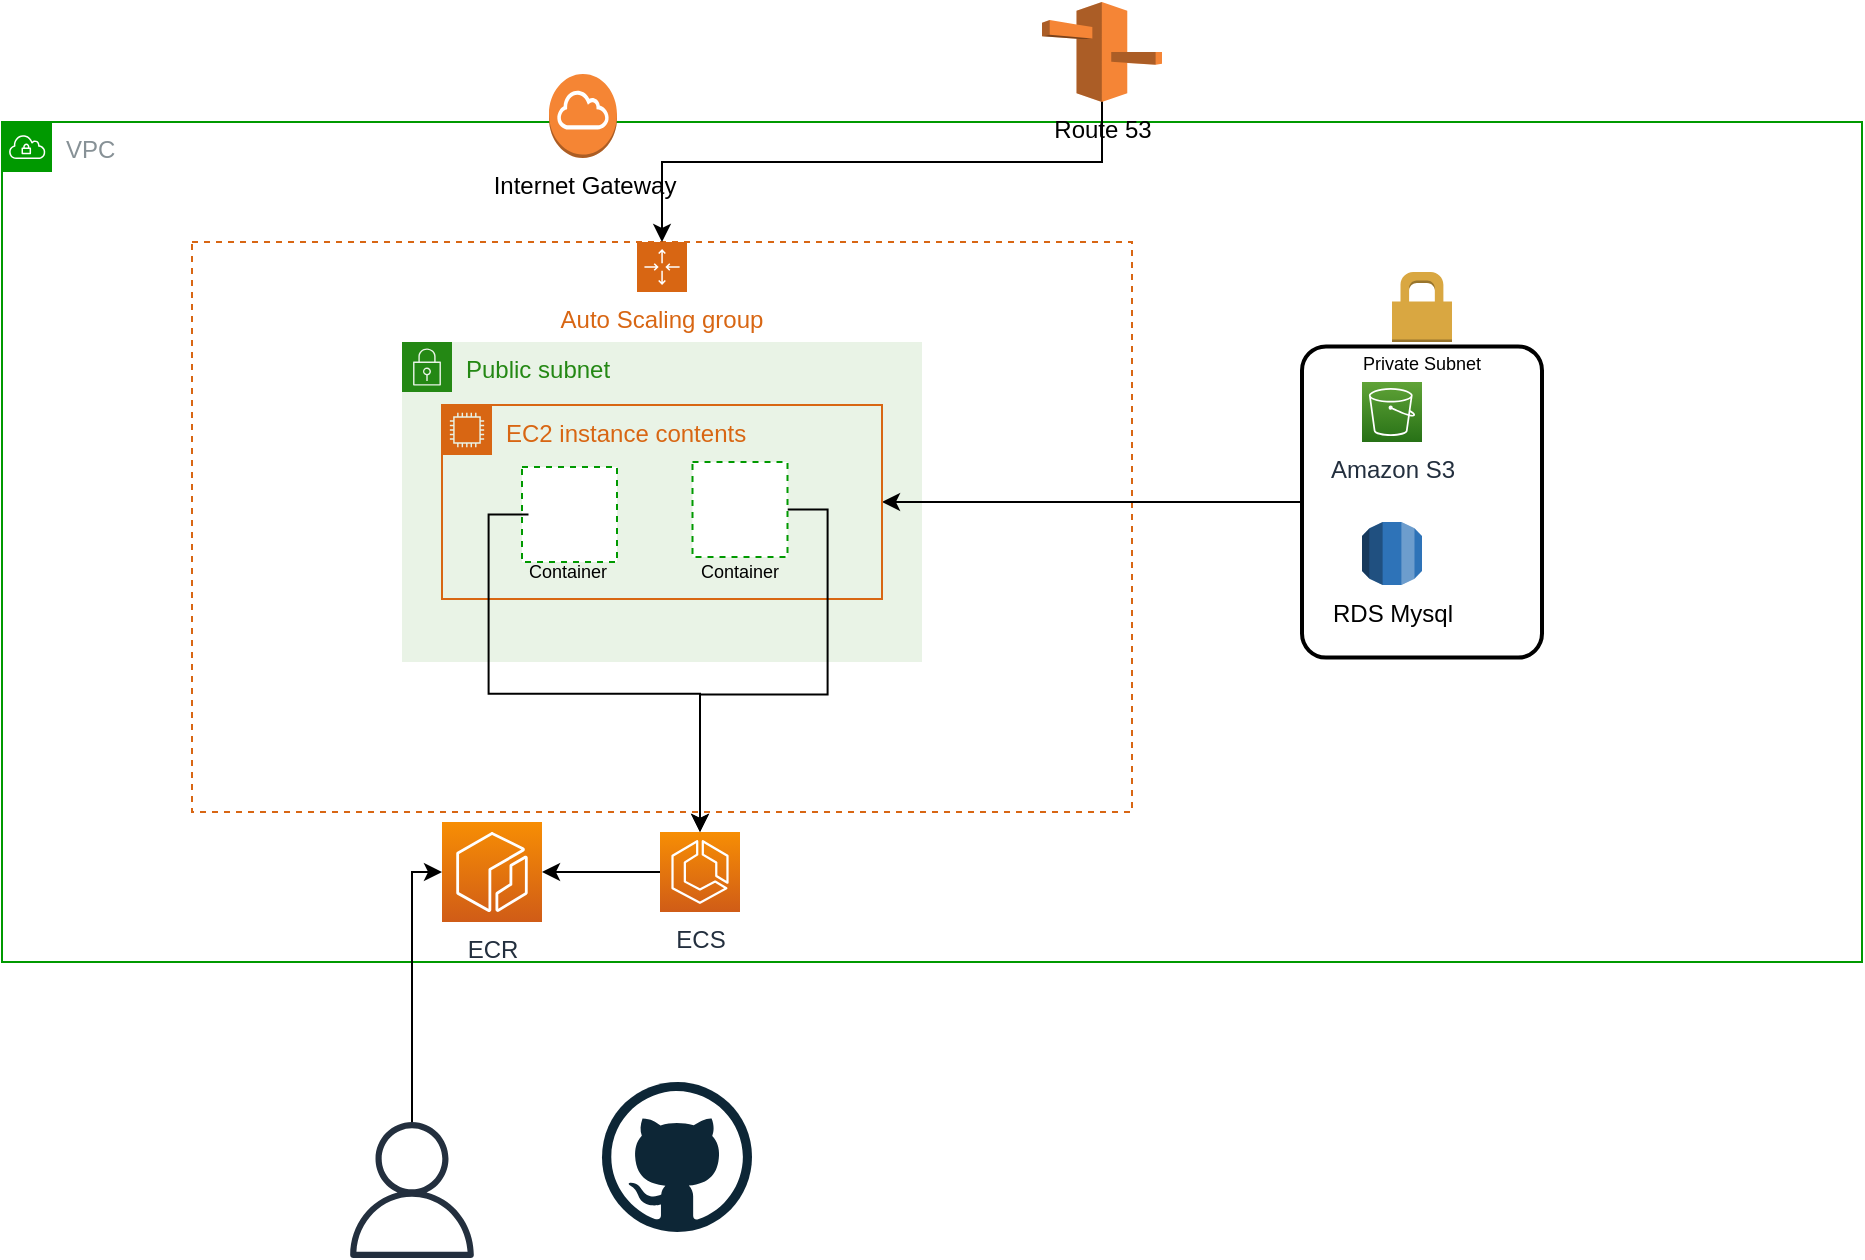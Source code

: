 <mxfile version="14.1.8" type="github"><diagram id="Ht1M8jgEwFfnCIfOTk4-" name="Page-1"><mxGraphModel dx="901" dy="844" grid="1" gridSize="10" guides="1" tooltips="1" connect="1" arrows="1" fold="1" page="1" pageScale="1" pageWidth="1169" pageHeight="827" math="0" shadow="0"><root><mxCell id="0"/><mxCell id="1" parent="0"/><mxCell id="80oOBuQybgI6wOpb_mNg-19" value="" style="rounded=1;arcSize=10;dashed=0;fillColor=none;gradientColor=none;strokeWidth=2;" vertex="1" parent="1"><mxGeometry x="740" y="202.19" width="120" height="155.62" as="geometry"/></mxCell><mxCell id="80oOBuQybgI6wOpb_mNg-32" value="Public subnet" style="points=[[0,0],[0.25,0],[0.5,0],[0.75,0],[1,0],[1,0.25],[1,0.5],[1,0.75],[1,1],[0.75,1],[0.5,1],[0.25,1],[0,1],[0,0.75],[0,0.5],[0,0.25]];outlineConnect=0;gradientColor=none;html=1;whiteSpace=wrap;fontSize=12;fontStyle=0;shape=mxgraph.aws4.group;grIcon=mxgraph.aws4.group_security_group;grStroke=0;strokeColor=#248814;fillColor=#E9F3E6;verticalAlign=top;align=left;spacingLeft=30;fontColor=#248814;dashed=0;" vertex="1" parent="1"><mxGeometry x="290" y="200" width="260" height="160" as="geometry"/></mxCell><mxCell id="80oOBuQybgI6wOpb_mNg-7" value="VPC" style="outlineConnect=0;gradientColor=none;html=1;whiteSpace=wrap;fontSize=12;fontStyle=0;shape=mxgraph.aws4.group;grIcon=mxgraph.aws4.group_vpc;fillColor=none;verticalAlign=top;align=left;spacingLeft=30;fontColor=#879196;dashed=0;strokeColor=#009900;" vertex="1" parent="1"><mxGeometry x="90" y="90" width="930" height="420" as="geometry"/></mxCell><mxCell id="80oOBuQybgI6wOpb_mNg-1" value="Auto Scaling group" style="points=[[0,0],[0.25,0],[0.5,0],[0.75,0],[1,0],[1,0.25],[1,0.5],[1,0.75],[1,1],[0.75,1],[0.5,1],[0.25,1],[0,1],[0,0.75],[0,0.5],[0,0.25]];outlineConnect=0;gradientColor=none;html=1;whiteSpace=wrap;fontSize=12;fontStyle=0;shape=mxgraph.aws4.groupCenter;grIcon=mxgraph.aws4.group_auto_scaling_group;grStroke=1;strokeColor=#D86613;fillColor=none;verticalAlign=top;align=center;fontColor=#D86613;dashed=1;spacingTop=25;" vertex="1" parent="1"><mxGeometry x="185" y="150" width="470" height="285" as="geometry"/></mxCell><mxCell id="UEzPUAAOIrF-is8g5C7q-116" value="Amazon S3" style="outlineConnect=0;fontColor=#232F3E;gradientColor=#60A337;gradientDirection=north;fillColor=#277116;strokeColor=#ffffff;dashed=0;verticalLabelPosition=bottom;verticalAlign=top;align=center;html=1;fontSize=12;fontStyle=0;aspect=fixed;shape=mxgraph.aws4.resourceIcon;resIcon=mxgraph.aws4.s3;labelBackgroundColor=#ffffff;" parent="1" vertex="1"><mxGeometry x="770" y="220" width="30" height="30" as="geometry"/></mxCell><mxCell id="80oOBuQybgI6wOpb_mNg-3" value="ECR" style="outlineConnect=0;fontColor=#232F3E;gradientColor=#F78E04;gradientDirection=north;fillColor=#D05C17;strokeColor=#ffffff;dashed=0;verticalLabelPosition=bottom;verticalAlign=top;align=center;html=1;fontSize=12;fontStyle=0;aspect=fixed;shape=mxgraph.aws4.resourceIcon;resIcon=mxgraph.aws4.ecr;" vertex="1" parent="1"><mxGeometry x="310" y="440" width="50" height="50" as="geometry"/></mxCell><mxCell id="80oOBuQybgI6wOpb_mNg-31" value="" style="edgeStyle=orthogonalEdgeStyle;rounded=0;orthogonalLoop=1;jettySize=auto;html=1;" edge="1" parent="1" source="80oOBuQybgI6wOpb_mNg-4" target="80oOBuQybgI6wOpb_mNg-3"><mxGeometry relative="1" as="geometry"/></mxCell><mxCell id="80oOBuQybgI6wOpb_mNg-4" value="ECS" style="outlineConnect=0;fontColor=#232F3E;gradientColor=#F78E04;gradientDirection=north;fillColor=#D05C17;strokeColor=#ffffff;dashed=0;verticalLabelPosition=bottom;verticalAlign=top;align=center;html=1;fontSize=12;fontStyle=0;aspect=fixed;shape=mxgraph.aws4.resourceIcon;resIcon=mxgraph.aws4.ecs;" vertex="1" parent="1"><mxGeometry x="419" y="445" width="40" height="40" as="geometry"/></mxCell><mxCell id="80oOBuQybgI6wOpb_mNg-8" value="" style="dashed=0;outlineConnect=0;html=1;align=center;labelPosition=center;verticalLabelPosition=bottom;verticalAlign=top;shape=mxgraph.weblogos.github" vertex="1" parent="1"><mxGeometry x="390" y="570" width="75" height="75" as="geometry"/></mxCell><mxCell id="80oOBuQybgI6wOpb_mNg-9" value="RDS Mysql" style="outlineConnect=0;dashed=0;verticalLabelPosition=bottom;verticalAlign=top;align=center;html=1;shape=mxgraph.aws3.rds;fillColor=#2E73B8;gradientColor=none;" vertex="1" parent="1"><mxGeometry x="770" y="290" width="30" height="31.5" as="geometry"/></mxCell><mxCell id="80oOBuQybgI6wOpb_mNg-14" style="edgeStyle=orthogonalEdgeStyle;rounded=0;orthogonalLoop=1;jettySize=auto;html=1;exitX=0.5;exitY=1;exitDx=0;exitDy=0;exitPerimeter=0;" edge="1" parent="1" source="80oOBuQybgI6wOpb_mNg-12" target="80oOBuQybgI6wOpb_mNg-1"><mxGeometry relative="1" as="geometry"><Array as="points"><mxPoint x="640" y="66"/><mxPoint x="640" y="110"/><mxPoint x="440" y="110"/></Array></mxGeometry></mxCell><mxCell id="80oOBuQybgI6wOpb_mNg-12" value="Route 53" style="outlineConnect=0;dashed=0;verticalLabelPosition=bottom;verticalAlign=top;align=center;html=1;shape=mxgraph.aws3.route_53;fillColor=#F58536;gradientColor=none;" vertex="1" parent="1"><mxGeometry x="610" y="30" width="60" height="50" as="geometry"/></mxCell><mxCell id="80oOBuQybgI6wOpb_mNg-25" value="" style="edgeStyle=orthogonalEdgeStyle;rounded=0;orthogonalLoop=1;jettySize=auto;html=1;" edge="1" parent="1" source="80oOBuQybgI6wOpb_mNg-19" target="80oOBuQybgI6wOpb_mNg-33"><mxGeometry relative="1" as="geometry"/></mxCell><mxCell id="80oOBuQybgI6wOpb_mNg-20" value="" style="dashed=0;html=1;shape=mxgraph.aws3.permissions;fillColor=#D9A741;gradientColor=none;dashed=0;strokeColor=#009900;" vertex="1" parent="1"><mxGeometry x="785" y="165" width="30" height="35" as="geometry"/></mxCell><mxCell id="80oOBuQybgI6wOpb_mNg-23" style="edgeStyle=orthogonalEdgeStyle;rounded=0;orthogonalLoop=1;jettySize=auto;html=1;exitX=0.5;exitY=1;exitDx=0;exitDy=0;" edge="1" parent="1" source="80oOBuQybgI6wOpb_mNg-19" target="80oOBuQybgI6wOpb_mNg-19"><mxGeometry relative="1" as="geometry"/></mxCell><mxCell id="80oOBuQybgI6wOpb_mNg-30" value="" style="edgeStyle=orthogonalEdgeStyle;rounded=0;orthogonalLoop=1;jettySize=auto;html=1;" edge="1" parent="1" source="80oOBuQybgI6wOpb_mNg-29" target="80oOBuQybgI6wOpb_mNg-3"><mxGeometry relative="1" as="geometry"><Array as="points"><mxPoint x="295" y="560"/><mxPoint x="295" y="560"/></Array></mxGeometry></mxCell><mxCell id="80oOBuQybgI6wOpb_mNg-29" value="" style="outlineConnect=0;fontColor=#232F3E;gradientColor=none;fillColor=#232F3E;strokeColor=none;dashed=0;verticalLabelPosition=bottom;verticalAlign=top;align=center;html=1;fontSize=12;fontStyle=0;aspect=fixed;pointerEvents=1;shape=mxgraph.aws4.user;" vertex="1" parent="1"><mxGeometry x="261" y="590" width="68" height="68" as="geometry"/></mxCell><mxCell id="80oOBuQybgI6wOpb_mNg-33" value="EC2 instance contents" style="points=[[0,0],[0.25,0],[0.5,0],[0.75,0],[1,0],[1,0.25],[1,0.5],[1,0.75],[1,1],[0.75,1],[0.5,1],[0.25,1],[0,1],[0,0.75],[0,0.5],[0,0.25]];outlineConnect=0;gradientColor=none;html=1;whiteSpace=wrap;fontSize=12;fontStyle=0;shape=mxgraph.aws4.group;grIcon=mxgraph.aws4.group_ec2_instance_contents;strokeColor=#D86613;fillColor=none;verticalAlign=top;align=left;spacingLeft=30;fontColor=#D86613;dashed=0;" vertex="1" parent="1"><mxGeometry x="310" y="231.5" width="220" height="97" as="geometry"/></mxCell><mxCell id="80oOBuQybgI6wOpb_mNg-34" value="" style="shape=image;html=1;verticalAlign=top;verticalLabelPosition=bottom;labelBackgroundColor=#ffffff;imageAspect=0;aspect=fixed;image=https://cdn3.iconfinder.com/data/icons/social-media-2169/24/social_media_social_media_logo_docker-128.png;strokeColor=#009900;" vertex="1" parent="1"><mxGeometry x="261" y="357.81" width="38" height="38" as="geometry"/></mxCell><mxCell id="80oOBuQybgI6wOpb_mNg-35" value="Internet Gateway" style="outlineConnect=0;dashed=0;verticalLabelPosition=bottom;verticalAlign=top;align=center;html=1;shape=mxgraph.aws3.internet_gateway;fillColor=#F58534;gradientColor=none;strokeColor=#009900;" vertex="1" parent="1"><mxGeometry x="363.5" y="66" width="34" height="42" as="geometry"/></mxCell><mxCell id="80oOBuQybgI6wOpb_mNg-38" value="" style="whiteSpace=wrap;html=1;aspect=fixed;strokeColor=#009900;dashed=1;fontStyle=1" vertex="1" parent="1"><mxGeometry x="350" y="262.5" width="47.5" height="47.5" as="geometry"/></mxCell><mxCell id="80oOBuQybgI6wOpb_mNg-52" style="edgeStyle=orthogonalEdgeStyle;rounded=0;orthogonalLoop=1;jettySize=auto;html=1;exitX=0;exitY=0.5;exitDx=0;exitDy=0;" edge="1" parent="1" source="80oOBuQybgI6wOpb_mNg-27" target="80oOBuQybgI6wOpb_mNg-4"><mxGeometry relative="1" as="geometry"/></mxCell><mxCell id="80oOBuQybgI6wOpb_mNg-27" value="" style="shape=image;html=1;verticalAlign=top;verticalLabelPosition=bottom;labelBackgroundColor=#ffffff;imageAspect=0;aspect=fixed;image=https://cdn4.iconfinder.com/data/icons/logos-brands-5/24/nginx-128.png;strokeColor=#009900;" vertex="1" parent="1"><mxGeometry x="353.25" y="265.75" width="41" height="41" as="geometry"/></mxCell><mxCell id="80oOBuQybgI6wOpb_mNg-51" style="edgeStyle=orthogonalEdgeStyle;rounded=0;orthogonalLoop=1;jettySize=auto;html=1;exitX=1;exitY=0.5;exitDx=0;exitDy=0;" edge="1" parent="1" source="80oOBuQybgI6wOpb_mNg-42" target="80oOBuQybgI6wOpb_mNg-4"><mxGeometry relative="1" as="geometry"/></mxCell><mxCell id="80oOBuQybgI6wOpb_mNg-42" value="" style="whiteSpace=wrap;html=1;aspect=fixed;strokeColor=#009900;dashed=1;fontStyle=1" vertex="1" parent="1"><mxGeometry x="435.25" y="260" width="47.5" height="47.5" as="geometry"/></mxCell><mxCell id="80oOBuQybgI6wOpb_mNg-28" value="" style="shape=image;html=1;verticalAlign=top;verticalLabelPosition=bottom;labelBackgroundColor=#ffffff;imageAspect=0;aspect=fixed;image=https://cdn4.iconfinder.com/data/icons/logos-and-brands/512/194_Laravel_logo_logos-128.png;strokeColor=#009900;" vertex="1" parent="1"><mxGeometry x="439" y="263.75" width="40" height="40" as="geometry"/></mxCell><mxCell id="80oOBuQybgI6wOpb_mNg-47" value="&lt;font style=&quot;font-size: 9px&quot;&gt;Container&lt;/font&gt;" style="text;html=1;strokeColor=none;fillColor=none;align=center;verticalAlign=middle;whiteSpace=wrap;rounded=0;dashed=1;" vertex="1" parent="1"><mxGeometry x="353.25" y="303.75" width="40" height="20" as="geometry"/></mxCell><mxCell id="80oOBuQybgI6wOpb_mNg-48" value="&lt;font style=&quot;font-size: 9px&quot;&gt;Container&lt;/font&gt;" style="text;html=1;strokeColor=none;fillColor=none;align=center;verticalAlign=middle;whiteSpace=wrap;rounded=0;dashed=1;" vertex="1" parent="1"><mxGeometry x="439" y="303.75" width="40" height="20" as="geometry"/></mxCell><mxCell id="80oOBuQybgI6wOpb_mNg-50" value="&lt;font style=&quot;font-size: 9px&quot;&gt;Private Subnet&lt;/font&gt;" style="text;html=1;strokeColor=none;fillColor=none;align=center;verticalAlign=middle;whiteSpace=wrap;rounded=0;dashed=1;" vertex="1" parent="1"><mxGeometry x="760" y="200" width="80" height="20" as="geometry"/></mxCell></root></mxGraphModel></diagram></mxfile>